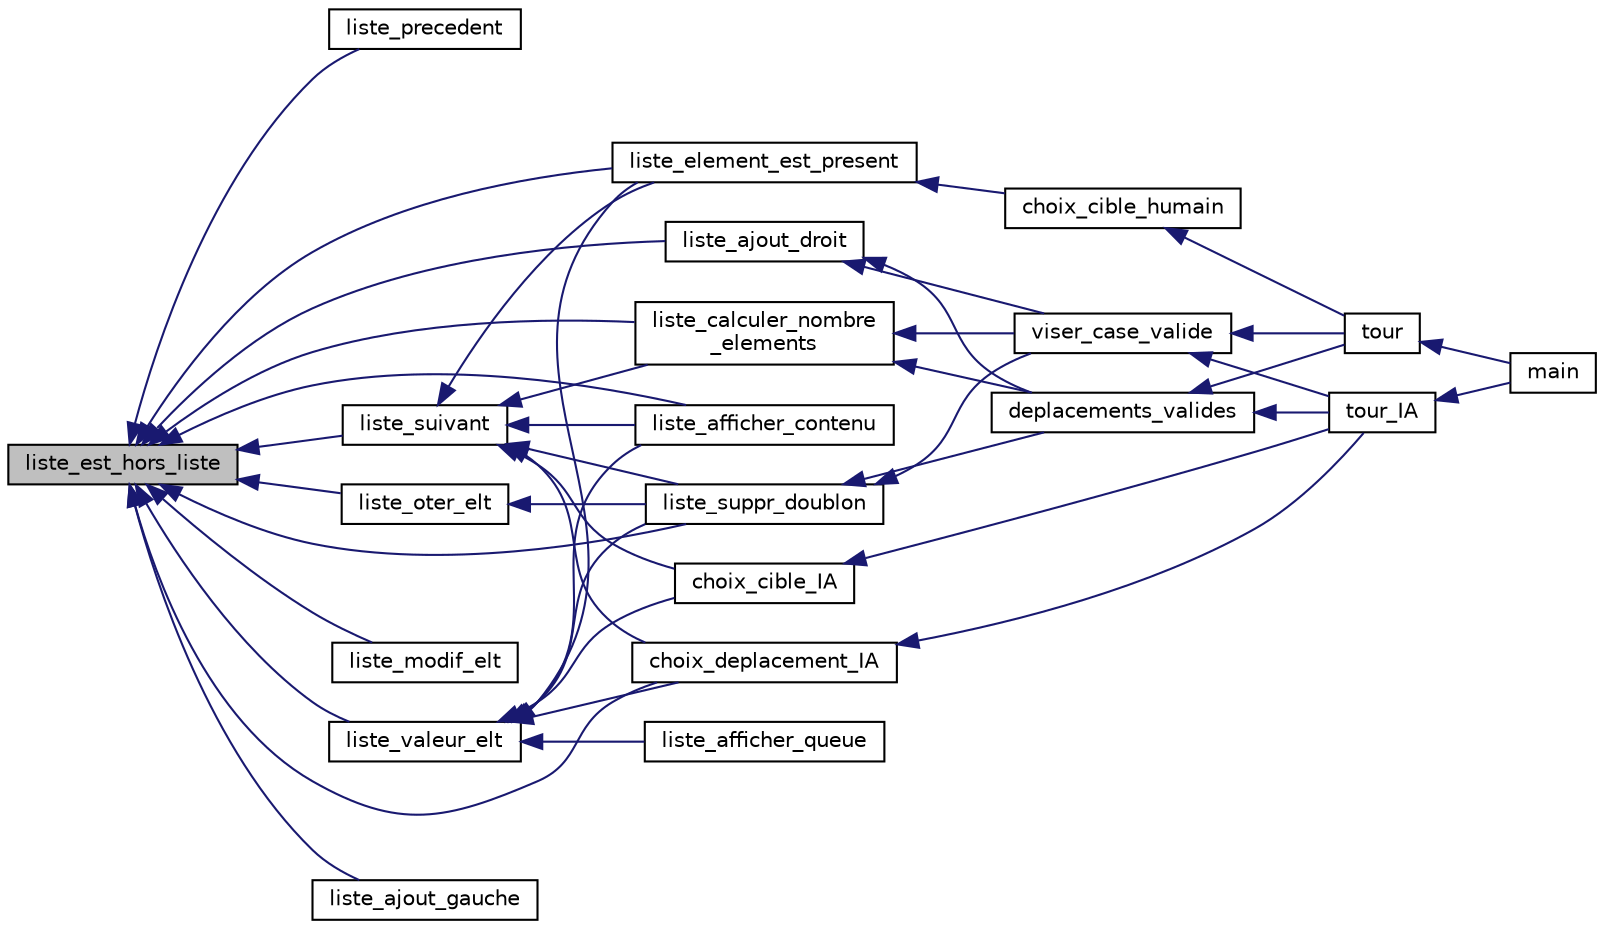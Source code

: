 digraph "liste_est_hors_liste"
{
 // INTERACTIVE_SVG=YES
  bgcolor="transparent";
  edge [fontname="Helvetica",fontsize="10",labelfontname="Helvetica",labelfontsize="10"];
  node [fontname="Helvetica",fontsize="10",shape=record];
  rankdir="LR";
  Node1 [label="liste_est_hors_liste",height=0.2,width=0.4,color="black", fillcolor="grey75", style="filled", fontcolor="black"];
  Node1 -> Node2 [dir="back",color="midnightblue",fontsize="10",style="solid"];
  Node2 [label="liste_precedent",height=0.2,width=0.4,color="black",URL="$liste_8h.html#ae62f982aac8059018f004e3a7e2e7f21"];
  Node1 -> Node3 [dir="back",color="midnightblue",fontsize="10",style="solid"];
  Node3 [label="liste_suivant",height=0.2,width=0.4,color="black",URL="$liste_8h.html#a801cf7ec08fb2c6b1dceb32af4a46111"];
  Node3 -> Node4 [dir="back",color="midnightblue",fontsize="10",style="solid"];
  Node4 [label="liste_afficher_contenu",height=0.2,width=0.4,color="black",URL="$liste_8h.html#a207cdf13008fdfbf84b897ca499e3b17"];
  Node3 -> Node5 [dir="back",color="midnightblue",fontsize="10",style="solid"];
  Node5 [label="liste_suppr_doublon",height=0.2,width=0.4,color="black",URL="$liste_8h.html#a48218f7c1bafab1e92490a0963ee7451"];
  Node5 -> Node6 [dir="back",color="midnightblue",fontsize="10",style="solid"];
  Node6 [label="deplacements_valides",height=0.2,width=0.4,color="black",URL="$_minimale_8c.html#a9f570d5aff57367c773e3e7d090e91e8",tooltip="Calcule les positions de déplacement valide, les met dans la liste. "];
  Node6 -> Node7 [dir="back",color="midnightblue",fontsize="10",style="solid"];
  Node7 [label="tour",height=0.2,width=0.4,color="black",URL="$_minimale_8c.html#ae1c074b55c14adbcee8c67bed8995e94",tooltip="Fonction de déroulement d&#39;un tour pour le joueur entré en paramètre. "];
  Node7 -> Node8 [dir="back",color="midnightblue",fontsize="10",style="solid"];
  Node8 [label="main",height=0.2,width=0.4,color="black",URL="$_minimale_8c.html#ae66f6b31b5ad750f1fe042a706a4e3d4",tooltip="Fonction principale Fonction principale qui permet de jouer en mode Kill&#39;em&#39;all. "];
  Node6 -> Node9 [dir="back",color="midnightblue",fontsize="10",style="solid"];
  Node9 [label="tour_IA",height=0.2,width=0.4,color="black",URL="$_minimale_8c.html#a7e9553a32f70742aa8787a781dd50cea",tooltip="Fonction de déroulement d&#39;un tour pour l&#39;IA. "];
  Node9 -> Node8 [dir="back",color="midnightblue",fontsize="10",style="solid"];
  Node5 -> Node10 [dir="back",color="midnightblue",fontsize="10",style="solid"];
  Node10 [label="viser_case_valide",height=0.2,width=0.4,color="black",URL="$_minimale_8c.html#a27d15a9ecfe1e4f2c30cecc92307a80f",tooltip="Calcule les positions d&#39;attaques valides, les met dans la liste. une case vide peut être attaquée..."];
  Node10 -> Node7 [dir="back",color="midnightblue",fontsize="10",style="solid"];
  Node10 -> Node9 [dir="back",color="midnightblue",fontsize="10",style="solid"];
  Node3 -> Node11 [dir="back",color="midnightblue",fontsize="10",style="solid"];
  Node11 [label="liste_calculer_nombre\l_elements",height=0.2,width=0.4,color="black",URL="$liste_8h.html#a78de7382315436cf196cf30aac14257c"];
  Node11 -> Node6 [dir="back",color="midnightblue",fontsize="10",style="solid"];
  Node11 -> Node10 [dir="back",color="midnightblue",fontsize="10",style="solid"];
  Node3 -> Node12 [dir="back",color="midnightblue",fontsize="10",style="solid"];
  Node12 [label="liste_element_est_present",height=0.2,width=0.4,color="black",URL="$liste_8h.html#ae6bf3307184d2f80167abcb9c2ad5b2b"];
  Node12 -> Node13 [dir="back",color="midnightblue",fontsize="10",style="solid"];
  Node13 [label="choix_cible_humain",height=0.2,width=0.4,color="black",URL="$_minimale_8c.html#a69347b1b74ee79025e3c6ce20b5b49a4",tooltip="Permet au joueur de choisir, grâce à un curseur, une case à attaquer. "];
  Node13 -> Node7 [dir="back",color="midnightblue",fontsize="10",style="solid"];
  Node3 -> Node14 [dir="back",color="midnightblue",fontsize="10",style="solid"];
  Node14 [label="choix_deplacement_IA",height=0.2,width=0.4,color="black",URL="$_minimale_8c.html#aaa20acb53c08f4a15be29bb9d70cd9f1",tooltip="cette fonction retourne les coordonnées du déplacement choisi pour l&#39;IA "];
  Node14 -> Node9 [dir="back",color="midnightblue",fontsize="10",style="solid"];
  Node3 -> Node15 [dir="back",color="midnightblue",fontsize="10",style="solid"];
  Node15 [label="choix_cible_IA",height=0.2,width=0.4,color="black",URL="$_minimale_8c.html#a29cde2a1505f65c5b2b190588516f6d6",tooltip="Choisi parmi la liste des cases à attaquer pour l&#39;IA, une case vide peut être attaquée. "];
  Node15 -> Node9 [dir="back",color="midnightblue",fontsize="10",style="solid"];
  Node1 -> Node16 [dir="back",color="midnightblue",fontsize="10",style="solid"];
  Node16 [label="liste_valeur_elt",height=0.2,width=0.4,color="black",URL="$liste_8h.html#a1ad09d74d2d4f3b298db6b834933d744"];
  Node16 -> Node4 [dir="back",color="midnightblue",fontsize="10",style="solid"];
  Node16 -> Node17 [dir="back",color="midnightblue",fontsize="10",style="solid"];
  Node17 [label="liste_afficher_queue",height=0.2,width=0.4,color="black",URL="$liste_8h.html#aeca8ab6b8935bc5fd81fa7a74e64879a"];
  Node16 -> Node5 [dir="back",color="midnightblue",fontsize="10",style="solid"];
  Node16 -> Node12 [dir="back",color="midnightblue",fontsize="10",style="solid"];
  Node16 -> Node14 [dir="back",color="midnightblue",fontsize="10",style="solid"];
  Node16 -> Node15 [dir="back",color="midnightblue",fontsize="10",style="solid"];
  Node1 -> Node18 [dir="back",color="midnightblue",fontsize="10",style="solid"];
  Node18 [label="liste_modif_elt",height=0.2,width=0.4,color="black",URL="$liste_8h.html#a0282305b4b91dc5376333ac820bdf995"];
  Node1 -> Node19 [dir="back",color="midnightblue",fontsize="10",style="solid"];
  Node19 [label="liste_oter_elt",height=0.2,width=0.4,color="black",URL="$liste_8h.html#ac46b950926c8191e47c3822c624d2e1d"];
  Node19 -> Node5 [dir="back",color="midnightblue",fontsize="10",style="solid"];
  Node1 -> Node20 [dir="back",color="midnightblue",fontsize="10",style="solid"];
  Node20 [label="liste_ajout_droit",height=0.2,width=0.4,color="black",URL="$liste_8h.html#ae9c711baf0f41d27a5002c3e249687d8"];
  Node20 -> Node6 [dir="back",color="midnightblue",fontsize="10",style="solid"];
  Node20 -> Node10 [dir="back",color="midnightblue",fontsize="10",style="solid"];
  Node1 -> Node21 [dir="back",color="midnightblue",fontsize="10",style="solid"];
  Node21 [label="liste_ajout_gauche",height=0.2,width=0.4,color="black",URL="$liste_8h.html#ac7289b3f288aec0c22e5272c4851e0ee"];
  Node1 -> Node4 [dir="back",color="midnightblue",fontsize="10",style="solid"];
  Node1 -> Node5 [dir="back",color="midnightblue",fontsize="10",style="solid"];
  Node1 -> Node11 [dir="back",color="midnightblue",fontsize="10",style="solid"];
  Node1 -> Node12 [dir="back",color="midnightblue",fontsize="10",style="solid"];
  Node1 -> Node14 [dir="back",color="midnightblue",fontsize="10",style="solid"];
}
